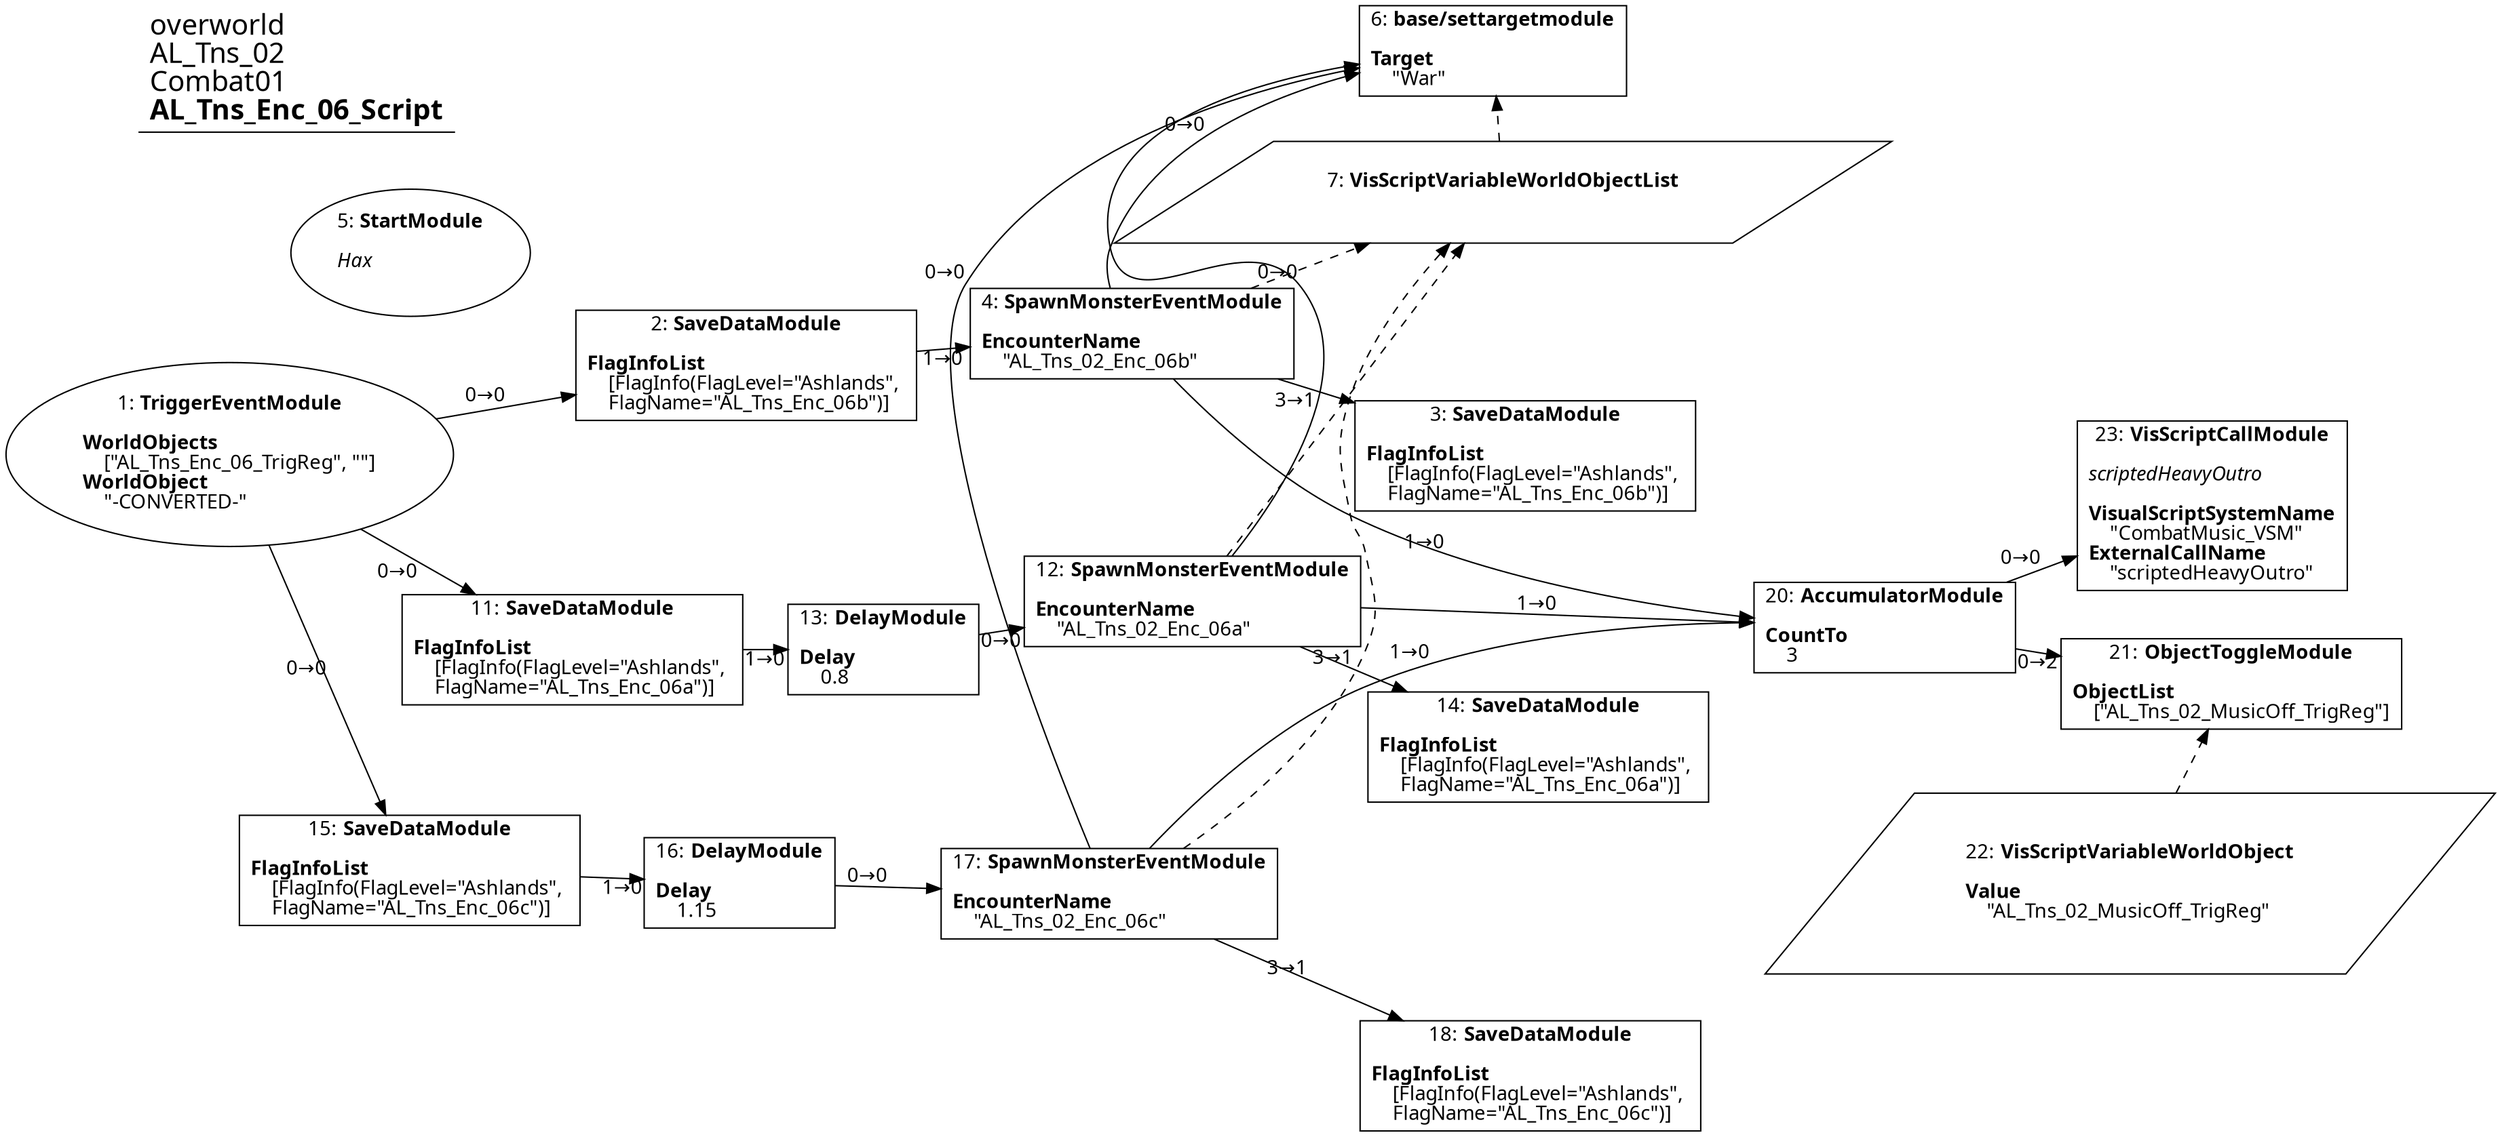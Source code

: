 digraph {
    layout = fdp;
    overlap = prism;
    sep = "+16";
    splines = spline;

    node [ shape = box ];

    graph [ fontname = "Segoe UI" ];
    node [ fontname = "Segoe UI" ];
    edge [ fontname = "Segoe UI" ];

    1 [ label = <1: <b>TriggerEventModule</b><br/><br/><b>WorldObjects</b><br align="left"/>    [&quot;AL_Tns_Enc_06_TrigReg&quot;, &quot;&quot;]<br align="left"/><b>WorldObject</b><br align="left"/>    &quot;-CONVERTED-&quot;<br align="left"/>> ];
    1 [ shape = oval ]
    1 [ pos = "-0.31100002,-0.59900004!" ];
    1 -> 2 [ label = "0→0" ];
    1 -> 11 [ label = "0→0" ];
    1 -> 15 [ label = "0→0" ];

    2 [ label = <2: <b>SaveDataModule</b><br/><br/><b>FlagInfoList</b><br align="left"/>    [FlagInfo(FlagLevel=&quot;Ashlands&quot;, <br align="left"/>    FlagName=&quot;AL_Tns_Enc_06b&quot;)]<br align="left"/>> ];
    2 [ pos = "0.34500003,-0.425!" ];
    2 -> 4 [ label = "1→0" ];

    3 [ label = <3: <b>SaveDataModule</b><br/><br/><b>FlagInfoList</b><br align="left"/>    [FlagInfo(FlagLevel=&quot;Ashlands&quot;, <br align="left"/>    FlagName=&quot;AL_Tns_Enc_06b&quot;)]<br align="left"/>> ];
    3 [ pos = "0.91700006,-0.522!" ];

    4 [ label = <4: <b>SpawnMonsterEventModule</b><br/><br/><b>EncounterName</b><br align="left"/>    &quot;AL_Tns_02_Enc_06b&quot;<br align="left"/>> ];
    4 [ pos = "0.59000003,-0.409!" ];
    4 -> 3 [ label = "3→1" ];
    4 -> 6 [ label = "0→0" ];
    4 -> 20 [ label = "1→0" ];
    4 -> 7 [ style = dashed ];

    5 [ label = <5: <b>StartModule</b><br/><br/><i>Hax<br align="left"/></i><br align="left"/>> ];
    5 [ shape = oval ]
    5 [ pos = "-0.136,-0.379!" ];

    6 [ label = <6: <b>base/settargetmodule</b><br/><br/><b>Target</b><br align="left"/>    &quot;War&quot;<br align="left"/>> ];
    6 [ pos = "0.906,-0.112!" ];
    7 -> 6 [ style = dashed ];

    7 [ label = <7: <b>VisScriptVariableWorldObjectList</b><br/><br/>> ];
    7 [ shape = parallelogram ]
    7 [ pos = "0.915,-0.21900001!" ];

    11 [ label = <11: <b>SaveDataModule</b><br/><br/><b>FlagInfoList</b><br align="left"/>    [FlagInfo(FlagLevel=&quot;Ashlands&quot;, <br align="left"/>    FlagName=&quot;AL_Tns_Enc_06a&quot;)]<br align="left"/>> ];
    11 [ pos = "0.202,-0.832!" ];
    11 -> 13 [ label = "1→0" ];

    12 [ label = <12: <b>SpawnMonsterEventModule</b><br/><br/><b>EncounterName</b><br align="left"/>    &quot;AL_Tns_02_Enc_06a&quot;<br align="left"/>> ];
    12 [ pos = "0.61,-0.81900007!" ];
    12 -> 6 [ label = "0→0" ];
    12 -> 14 [ label = "3→1" ];
    12 -> 20 [ label = "1→0" ];
    12 -> 7 [ style = dashed ];

    13 [ label = <13: <b>DelayModule</b><br/><br/><b>Delay</b><br align="left"/>    0.8<br align="left"/>> ];
    13 [ pos = "0.42800003,-0.837!" ];
    13 -> 12 [ label = "0→0" ];

    14 [ label = <14: <b>SaveDataModule</b><br/><br/><b>FlagInfoList</b><br align="left"/>    [FlagInfo(FlagLevel=&quot;Ashlands&quot;, <br align="left"/>    FlagName=&quot;AL_Tns_Enc_06a&quot;)]<br align="left"/>> ];
    14 [ pos = "0.93500006,-0.93700004!" ];

    15 [ label = <15: <b>SaveDataModule</b><br/><br/><b>FlagInfoList</b><br align="left"/>    [FlagInfo(FlagLevel=&quot;Ashlands&quot;, <br align="left"/>    FlagName=&quot;AL_Tns_Enc_06c&quot;)]<br align="left"/>> ];
    15 [ pos = "0.19800001,-1.102!" ];
    15 -> 16 [ label = "1→0" ];

    16 [ label = <16: <b>DelayModule</b><br/><br/><b>Delay</b><br align="left"/>    1.15<br align="left"/>> ];
    16 [ pos = "0.439,-1.102!" ];
    16 -> 17 [ label = "0→0" ];

    17 [ label = <17: <b>SpawnMonsterEventModule</b><br/><br/><b>EncounterName</b><br align="left"/>    &quot;AL_Tns_02_Enc_06c&quot;<br align="left"/>> ];
    17 [ pos = "0.63100004,-1.095!" ];
    17 -> 6 [ label = "0→0" ];
    17 -> 18 [ label = "3→1" ];
    17 -> 20 [ label = "1→0" ];
    17 -> 7 [ style = dashed ];

    18 [ label = <18: <b>SaveDataModule</b><br/><br/><b>FlagInfoList</b><br align="left"/>    [FlagInfo(FlagLevel=&quot;Ashlands&quot;, <br align="left"/>    FlagName=&quot;AL_Tns_Enc_06c&quot;)]<br align="left"/>> ];
    18 [ pos = "0.933,-1.2080001!" ];

    20 [ label = <20: <b>AccumulatorModule</b><br/><br/><b>CountTo</b><br align="left"/>    3<br align="left"/>> ];
    20 [ pos = "1.3030001,-0.84200007!" ];
    20 -> 23 [ label = "0→0" ];
    20 -> 21 [ label = "0→2" ];

    21 [ label = <21: <b>ObjectToggleModule</b><br/><br/><b>ObjectList</b><br align="left"/>    [&quot;AL_Tns_02_MusicOff_TrigReg&quot;]<br align="left"/>> ];
    21 [ pos = "1.659,-0.86100006!" ];
    22 -> 21 [ style = dashed ];

    22 [ label = <22: <b>VisScriptVariableWorldObject</b><br/><br/><b>Value</b><br align="left"/>    &quot;AL_Tns_02_MusicOff_TrigReg&quot;<br align="left"/>> ];
    22 [ shape = parallelogram ]
    22 [ pos = "1.47,-1.0580001!" ];

    23 [ label = <23: <b>VisScriptCallModule</b><br/><br/><i>scriptedHeavyOutro<br align="left"/></i><br align="left"/><b>VisualScriptSystemName</b><br align="left"/>    &quot;CombatMusic_VSM&quot;<br align="left"/><b>ExternalCallName</b><br align="left"/>    &quot;scriptedHeavyOutro&quot;<br align="left"/>> ];
    23 [ pos = "1.6620001,-0.76100004!" ];

    title [ pos = "-0.312,-0.11100001!" ];
    title [ shape = underline ];
    title [ label = <<font point-size="20">overworld<br align="left"/>AL_Tns_02<br align="left"/>Combat01<br align="left"/><b>AL_Tns_Enc_06_Script</b><br align="left"/></font>> ];
}
